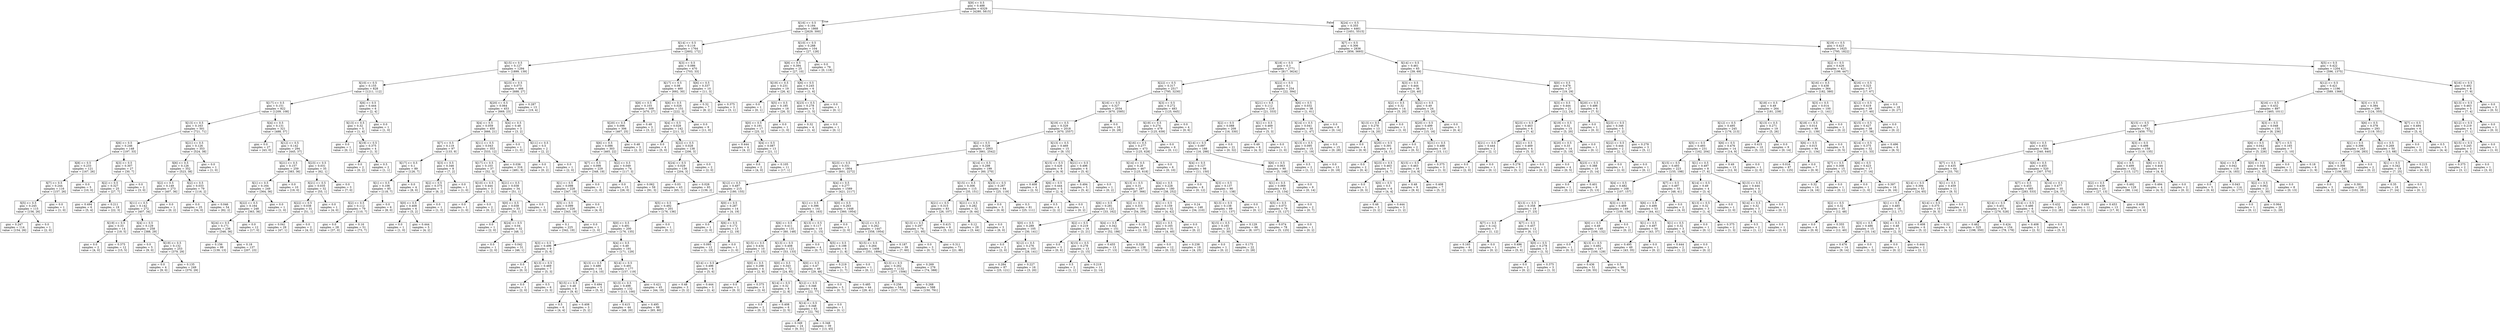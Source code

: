 digraph Tree {
node [shape=box] ;
0 [label="X[9] <= 0.5\ngini = 0.488\nsamples = 6329\nvalue = [4280, 5815]"] ;
1 [label="X[16] <= 0.5\ngini = 0.184\nsamples = 1868\nvalue = [2629, 300]"] ;
0 -> 1 [labeldistance=2.5, labelangle=45, headlabel="True"] ;
2 [label="X[14] <= 0.5\ngini = 0.116\nsamples = 1764\nvalue = [2602, 172]"] ;
1 -> 2 ;
3 [label="X[15] <= 0.5\ngini = 0.127\nsamples = 1294\nvalue = [1899, 139]"] ;
2 -> 3 ;
4 [label="X[10] <= 0.5\ngini = 0.155\nsamples = 828\nvalue = [1211, 112]"] ;
3 -> 4 ;
5 [label="X[17] <= 0.5\ngini = 0.151\nsamples = 822\nvalue = [1209, 108]"] ;
4 -> 5 ;
6 [label="X[13] <= 0.5\ngini = 0.163\nsamples = 501\nvalue = [721, 71]"] ;
5 -> 6 ;
7 [label="X[6] <= 0.5\ngini = 0.246\nsamples = 148\nvalue = [197, 33]"] ;
6 -> 7 ;
8 [label="X[8] <= 0.5\ngini = 0.233\nsamples = 121\nvalue = [167, 26]"] ;
7 -> 8 ;
9 [label="X[7] <= 0.5\ngini = 0.244\nsamples = 116\nvalue = [157, 26]"] ;
8 -> 9 ;
10 [label="X[5] <= 0.5\ngini = 0.245\nsamples = 115\nvalue = [156, 26]"] ;
9 -> 10 ;
11 [label="gini = 0.247\nsamples = 114\nvalue = [154, 26]"] ;
10 -> 11 ;
12 [label="gini = 0.0\nsamples = 1\nvalue = [2, 0]"] ;
10 -> 12 ;
13 [label="gini = 0.0\nsamples = 1\nvalue = [1, 0]"] ;
9 -> 13 ;
14 [label="gini = 0.0\nsamples = 5\nvalue = [10, 0]"] ;
8 -> 14 ;
15 [label="X[3] <= 0.5\ngini = 0.307\nsamples = 27\nvalue = [30, 7]"] ;
7 -> 15 ;
16 [label="X[2] <= 0.5\ngini = 0.327\nsamples = 25\nvalue = [27, 7]"] ;
15 -> 16 ;
17 [label="gini = 0.494\nsamples = 6\nvalue = [5, 4]"] ;
16 -> 17 ;
18 [label="gini = 0.211\nsamples = 19\nvalue = [22, 3]"] ;
16 -> 18 ;
19 [label="gini = 0.0\nsamples = 2\nvalue = [3, 0]"] ;
15 -> 19 ;
20 [label="X[21] <= 0.5\ngini = 0.126\nsamples = 353\nvalue = [524, 38]"] ;
6 -> 20 ;
21 [label="X[6] <= 0.5\ngini = 0.126\nsamples = 352\nvalue = [523, 38]"] ;
20 -> 21 ;
22 [label="X[2] <= 0.5\ngini = 0.149\nsamples = 273\nvalue = [407, 36]"] ;
21 -> 22 ;
23 [label="X[11] <= 0.5\ngini = 0.142\nsamples = 272\nvalue = [407, 34]"] ;
22 -> 23 ;
24 [label="X[19] <= 0.5\ngini = 0.33\nsamples = 14\nvalue = [19, 5]"] ;
23 -> 24 ;
25 [label="gini = 0.0\nsamples = 2\nvalue = [4, 0]"] ;
24 -> 25 ;
26 [label="gini = 0.375\nsamples = 12\nvalue = [15, 5]"] ;
24 -> 26 ;
27 [label="X[4] <= 0.5\ngini = 0.129\nsamples = 258\nvalue = [388, 29]"] ;
23 -> 27 ;
28 [label="gini = 0.0\nsamples = 5\nvalue = [9, 0]"] ;
27 -> 28 ;
29 [label="X[19] <= 0.5\ngini = 0.132\nsamples = 253\nvalue = [379, 29]"] ;
27 -> 29 ;
30 [label="gini = 0.0\nsamples = 4\nvalue = [9, 0]"] ;
29 -> 30 ;
31 [label="gini = 0.135\nsamples = 249\nvalue = [370, 29]"] ;
29 -> 31 ;
32 [label="gini = 0.0\nsamples = 1\nvalue = [0, 2]"] ;
22 -> 32 ;
33 [label="X[2] <= 0.5\ngini = 0.033\nsamples = 79\nvalue = [116, 2]"] ;
21 -> 33 ;
34 [label="gini = 0.0\nsamples = 25\nvalue = [34, 0]"] ;
33 -> 34 ;
35 [label="gini = 0.046\nsamples = 54\nvalue = [82, 2]"] ;
33 -> 35 ;
36 [label="gini = 0.0\nsamples = 1\nvalue = [1, 0]"] ;
20 -> 36 ;
37 [label="X[4] <= 0.5\ngini = 0.131\nsamples = 321\nvalue = [488, 37]"] ;
5 -> 37 ;
38 [label="gini = 0.0\nsamples = 27\nvalue = [43, 0]"] ;
37 -> 38 ;
39 [label="X[12] <= 0.5\ngini = 0.142\nsamples = 294\nvalue = [445, 37]"] ;
37 -> 39 ;
40 [label="X[21] <= 0.5\ngini = 0.157\nsamples = 259\nvalue = [383, 36]"] ;
39 -> 40 ;
41 [label="X[1] <= 0.5\ngini = 0.164\nsamples = 249\nvalue = [364, 36]"] ;
40 -> 41 ;
42 [label="X[22] <= 0.5\ngini = 0.164\nsamples = 248\nvalue = [363, 36]"] ;
41 -> 42 ;
43 [label="X[24] <= 0.5\ngini = 0.171\nsamples = 236\nvalue = [346, 36]"] ;
42 -> 43 ;
44 [label="gini = 0.156\nsamples = 99\nvalue = [139, 13]"] ;
43 -> 44 ;
45 [label="gini = 0.18\nsamples = 137\nvalue = [207, 23]"] ;
43 -> 45 ;
46 [label="gini = 0.0\nsamples = 12\nvalue = [17, 0]"] ;
42 -> 46 ;
47 [label="gini = 0.0\nsamples = 1\nvalue = [1, 0]"] ;
41 -> 47 ;
48 [label="gini = 0.0\nsamples = 10\nvalue = [19, 0]"] ;
40 -> 48 ;
49 [label="X[23] <= 0.5\ngini = 0.031\nsamples = 35\nvalue = [62, 1]"] ;
39 -> 49 ;
50 [label="X[21] <= 0.5\ngini = 0.035\nsamples = 32\nvalue = [55, 1]"] ;
49 -> 50 ;
51 [label="X[22] <= 0.5\ngini = 0.038\nsamples = 31\nvalue = [51, 1]"] ;
50 -> 51 ;
52 [label="gini = 0.041\nsamples = 29\nvalue = [47, 1]"] ;
51 -> 52 ;
53 [label="gini = 0.0\nsamples = 2\nvalue = [4, 0]"] ;
51 -> 53 ;
54 [label="gini = 0.0\nsamples = 1\nvalue = [4, 0]"] ;
50 -> 54 ;
55 [label="gini = 0.0\nsamples = 3\nvalue = [7, 0]"] ;
49 -> 55 ;
56 [label="X[6] <= 0.5\ngini = 0.444\nsamples = 6\nvalue = [2, 4]"] ;
4 -> 56 ;
57 [label="X[13] <= 0.5\ngini = 0.32\nsamples = 5\nvalue = [1, 4]"] ;
56 -> 57 ;
58 [label="gini = 0.0\nsamples = 1\nvalue = [0, 1]"] ;
57 -> 58 ;
59 [label="X[19] <= 0.5\ngini = 0.375\nsamples = 4\nvalue = [1, 3]"] ;
57 -> 59 ;
60 [label="gini = 0.0\nsamples = 2\nvalue = [0, 2]"] ;
59 -> 60 ;
61 [label="gini = 0.5\nsamples = 2\nvalue = [1, 1]"] ;
59 -> 61 ;
62 [label="gini = 0.0\nsamples = 1\nvalue = [1, 0]"] ;
56 -> 62 ;
63 [label="X[23] <= 0.5\ngini = 0.073\nsamples = 466\nvalue = [688, 27]"] ;
3 -> 63 ;
64 [label="X[20] <= 0.5\ngini = 0.064\nsamples = 453\nvalue = [669, 23]"] ;
63 -> 64 ;
65 [label="X[4] <= 0.5\ngini = 0.059\nsamples = 450\nvalue = [666, 21]"] ;
64 -> 65 ;
66 [label="X[7] <= 0.5\ngini = 0.119\nsamples = 97\nvalue = [133, 9]"] ;
65 -> 66 ;
67 [label="X[17] <= 0.5\ngini = 0.1\nsamples = 89\nvalue = [126, 7]"] ;
66 -> 67 ;
68 [label="X[1] <= 0.5\ngini = 0.106\nsamples = 85\nvalue = [118, 7]"] ;
67 -> 68 ;
69 [label="X[2] <= 0.5\ngini = 0.112\nsamples = 79\nvalue = [110, 7]"] ;
68 -> 69 ;
70 [label="gini = 0.0\nsamples = 28\nvalue = [37, 0]"] ;
69 -> 70 ;
71 [label="gini = 0.16\nsamples = 51\nvalue = [73, 7]"] ;
69 -> 71 ;
72 [label="gini = 0.0\nsamples = 6\nvalue = [8, 0]"] ;
68 -> 72 ;
73 [label="gini = 0.0\nsamples = 4\nvalue = [8, 0]"] ;
67 -> 73 ;
74 [label="X[3] <= 0.5\ngini = 0.346\nsamples = 8\nvalue = [7, 2]"] ;
66 -> 74 ;
75 [label="X[2] <= 0.5\ngini = 0.375\nsamples = 7\nvalue = [6, 2]"] ;
74 -> 75 ;
76 [label="X[0] <= 0.5\ngini = 0.408\nsamples = 6\nvalue = [5, 2]"] ;
75 -> 76 ;
77 [label="gini = 0.0\nsamples = 1\nvalue = [1, 0]"] ;
76 -> 77 ;
78 [label="gini = 0.444\nsamples = 5\nvalue = [4, 2]"] ;
76 -> 78 ;
79 [label="gini = 0.0\nsamples = 1\nvalue = [1, 0]"] ;
75 -> 79 ;
80 [label="gini = 0.0\nsamples = 1\nvalue = [1, 0]"] ;
74 -> 80 ;
81 [label="X[11] <= 0.5\ngini = 0.043\nsamples = 353\nvalue = [533, 12]"] ;
65 -> 81 ;
82 [label="X[17] <= 0.5\ngini = 0.103\nsamples = 37\nvalue = [52, 3]"] ;
81 -> 82 ;
83 [label="X[10] <= 0.5\ngini = 0.444\nsamples = 3\nvalue = [1, 2]"] ;
82 -> 83 ;
84 [label="gini = 0.0\nsamples = 1\nvalue = [1, 0]"] ;
83 -> 84 ;
85 [label="gini = 0.0\nsamples = 2\nvalue = [0, 2]"] ;
83 -> 85 ;
86 [label="X[21] <= 0.5\ngini = 0.038\nsamples = 34\nvalue = [51, 1]"] ;
82 -> 86 ;
87 [label="X[0] <= 0.5\ngini = 0.038\nsamples = 33\nvalue = [50, 1]"] ;
86 -> 87 ;
88 [label="gini = 0.0\nsamples = 1\nvalue = [2, 0]"] ;
87 -> 88 ;
89 [label="X[24] <= 0.5\ngini = 0.04\nsamples = 32\nvalue = [48, 1]"] ;
87 -> 89 ;
90 [label="gini = 0.0\nsamples = 1\nvalue = [2, 0]"] ;
89 -> 90 ;
91 [label="gini = 0.042\nsamples = 31\nvalue = [46, 1]"] ;
89 -> 91 ;
92 [label="gini = 0.0\nsamples = 1\nvalue = [1, 0]"] ;
86 -> 92 ;
93 [label="gini = 0.036\nsamples = 316\nvalue = [481, 9]"] ;
81 -> 93 ;
94 [label="X[4] <= 0.5\ngini = 0.48\nsamples = 3\nvalue = [3, 2]"] ;
64 -> 94 ;
95 [label="gini = 0.0\nsamples = 1\nvalue = [1, 0]"] ;
94 -> 95 ;
96 [label="X[11] <= 0.5\ngini = 0.5\nsamples = 2\nvalue = [2, 2]"] ;
94 -> 96 ;
97 [label="gini = 0.0\nsamples = 1\nvalue = [0, 2]"] ;
96 -> 97 ;
98 [label="gini = 0.0\nsamples = 1\nvalue = [2, 0]"] ;
96 -> 98 ;
99 [label="gini = 0.287\nsamples = 13\nvalue = [19, 4]"] ;
63 -> 99 ;
100 [label="X[3] <= 0.5\ngini = 0.086\nsamples = 470\nvalue = [703, 33]"] ;
2 -> 100 ;
101 [label="X[17] <= 0.5\ngini = 0.08\nsamples = 460\nvalue = [692, 30]"] ;
100 -> 101 ;
102 [label="X[8] <= 0.5\ngini = 0.103\nsamples = 309\nvalue = [470, 27]"] ;
101 -> 102 ;
103 [label="X[20] <= 0.5\ngini = 0.096\nsamples = 306\nvalue = [467, 25]"] ;
102 -> 103 ;
104 [label="X[6] <= 0.5\ngini = 0.086\nsamples = 303\nvalue = [465, 22]"] ;
103 -> 104 ;
105 [label="X[7] <= 0.5\ngini = 0.098\nsamples = 229\nvalue = [348, 19]"] ;
104 -> 105 ;
106 [label="X[1] <= 0.5\ngini = 0.098\nsamples = 228\nvalue = [347, 19]"] ;
105 -> 106 ;
107 [label="X[5] <= 0.5\ngini = 0.099\nsamples = 226\nvalue = [343, 19]"] ;
106 -> 107 ;
108 [label="gini = 0.1\nsamples = 225\nvalue = [342, 19]"] ;
107 -> 108 ;
109 [label="gini = 0.0\nsamples = 1\nvalue = [1, 0]"] ;
107 -> 109 ;
110 [label="gini = 0.0\nsamples = 2\nvalue = [4, 0]"] ;
106 -> 110 ;
111 [label="gini = 0.0\nsamples = 1\nvalue = [1, 0]"] ;
105 -> 111 ;
112 [label="X[2] <= 0.5\ngini = 0.049\nsamples = 74\nvalue = [117, 3]"] ;
104 -> 112 ;
113 [label="gini = 0.0\nsamples = 15\nvalue = [26, 0]"] ;
112 -> 113 ;
114 [label="gini = 0.062\nsamples = 59\nvalue = [91, 3]"] ;
112 -> 114 ;
115 [label="gini = 0.48\nsamples = 3\nvalue = [2, 3]"] ;
103 -> 115 ;
116 [label="gini = 0.48\nsamples = 3\nvalue = [3, 2]"] ;
102 -> 116 ;
117 [label="X[6] <= 0.5\ngini = 0.026\nsamples = 151\nvalue = [222, 3]"] ;
101 -> 117 ;
118 [label="X[4] <= 0.5\ngini = 0.028\nsamples = 142\nvalue = [211, 3]"] ;
117 -> 118 ;
119 [label="gini = 0.0\nsamples = 4\nvalue = [5, 0]"] ;
118 -> 119 ;
120 [label="X[22] <= 0.5\ngini = 0.028\nsamples = 138\nvalue = [206, 3]"] ;
118 -> 120 ;
121 [label="X[24] <= 0.5\ngini = 0.029\nsamples = 136\nvalue = [204, 3]"] ;
120 -> 121 ;
122 [label="gini = 0.03\nsamples = 43\nvalue = [65, 1]"] ;
121 -> 122 ;
123 [label="gini = 0.028\nsamples = 93\nvalue = [139, 2]"] ;
121 -> 123 ;
124 [label="gini = 0.0\nsamples = 2\nvalue = [2, 0]"] ;
120 -> 124 ;
125 [label="gini = 0.0\nsamples = 9\nvalue = [11, 0]"] ;
117 -> 125 ;
126 [label="X[6] <= 0.5\ngini = 0.337\nsamples = 10\nvalue = [11, 3]"] ;
100 -> 126 ;
127 [label="gini = 0.32\nsamples = 7\nvalue = [8, 2]"] ;
126 -> 127 ;
128 [label="gini = 0.375\nsamples = 3\nvalue = [3, 1]"] ;
126 -> 128 ;
129 [label="X[10] <= 0.5\ngini = 0.288\nsamples = 104\nvalue = [27, 128]"] ;
1 -> 129 ;
130 [label="X[8] <= 0.5\ngini = 0.394\nsamples = 25\nvalue = [27, 10]"] ;
129 -> 130 ;
131 [label="X[19] <= 0.5\ngini = 0.231\nsamples = 19\nvalue = [26, 4]"] ;
130 -> 131 ;
132 [label="gini = 0.0\nsamples = 1\nvalue = [0, 1]"] ;
131 -> 132 ;
133 [label="X[5] <= 0.5\ngini = 0.185\nsamples = 18\nvalue = [26, 3]"] ;
131 -> 133 ;
134 [label="X[0] <= 0.5\ngini = 0.191\nsamples = 17\nvalue = [25, 3]"] ;
133 -> 134 ;
135 [label="gini = 0.444\nsamples = 4\nvalue = [4, 2]"] ;
134 -> 135 ;
136 [label="X[4] <= 0.5\ngini = 0.087\nsamples = 13\nvalue = [21, 1]"] ;
134 -> 136 ;
137 [label="gini = 0.0\nsamples = 2\nvalue = [4, 0]"] ;
136 -> 137 ;
138 [label="gini = 0.105\nsamples = 11\nvalue = [17, 1]"] ;
136 -> 138 ;
139 [label="gini = 0.0\nsamples = 1\nvalue = [1, 0]"] ;
133 -> 139 ;
140 [label="X[6] <= 0.5\ngini = 0.245\nsamples = 6\nvalue = [1, 6]"] ;
130 -> 140 ;
141 [label="X[23] <= 0.5\ngini = 0.278\nsamples = 5\nvalue = [1, 5]"] ;
140 -> 141 ;
142 [label="gini = 0.32\nsamples = 4\nvalue = [1, 4]"] ;
141 -> 142 ;
143 [label="gini = 0.0\nsamples = 1\nvalue = [0, 1]"] ;
141 -> 143 ;
144 [label="gini = 0.0\nsamples = 1\nvalue = [0, 1]"] ;
140 -> 144 ;
145 [label="gini = 0.0\nsamples = 79\nvalue = [0, 118]"] ;
129 -> 145 ;
146 [label="X[24] <= 0.5\ngini = 0.355\nsamples = 4461\nvalue = [1651, 5515]"] ;
0 -> 146 [labeldistance=2.5, labelangle=-45, headlabel="False"] ;
147 [label="X[7] <= 0.5\ngini = 0.306\nsamples = 2836\nvalue = [856, 3693]"] ;
146 -> 147 ;
148 [label="X[18] <= 0.5\ngini = 0.3\nsamples = 2771\nvalue = [817, 3624]"] ;
147 -> 148 ;
149 [label="X[22] <= 0.5\ngini = 0.317\nsamples = 2517\nvalue = [795, 3230]"] ;
148 -> 149 ;
150 [label="X[16] <= 0.5\ngini = 0.327\nsamples = 2034\nvalue = [670, 2585]"] ;
149 -> 150 ;
151 [label="X[19] <= 0.5\ngini = 0.329\nsamples = 2018\nvalue = [670, 2557]"] ;
150 -> 151 ;
152 [label="X[2] <= 0.5\ngini = 0.328\nsamples = 2003\nvalue = [661, 2542]"] ;
151 -> 152 ;
153 [label="X[23] <= 0.5\ngini = 0.331\nsamples = 1804\nvalue = [601, 2272]"] ;
152 -> 153 ;
154 [label="X[12] <= 0.5\ngini = 0.497\nsamples = 215\nvalue = [180, 155]"] ;
153 -> 154 ;
155 [label="X[5] <= 0.5\ngini = 0.492\nsamples = 201\nvalue = [176, 136]"] ;
154 -> 155 ;
156 [label="X[0] <= 0.5\ngini = 0.491\nsamples = 200\nvalue = [176, 135]"] ;
155 -> 156 ;
157 [label="X[3] <= 0.5\ngini = 0.496\nsamples = 9\nvalue = [5, 6]"] ;
156 -> 157 ;
158 [label="gini = 0.0\nsamples = 2\nvalue = [0, 3]"] ;
157 -> 158 ;
159 [label="X[13] <= 0.5\ngini = 0.469\nsamples = 7\nvalue = [5, 3]"] ;
157 -> 159 ;
160 [label="gini = 0.0\nsamples = 1\nvalue = [2, 0]"] ;
159 -> 160 ;
161 [label="gini = 0.5\nsamples = 6\nvalue = [3, 3]"] ;
159 -> 161 ;
162 [label="X[4] <= 0.5\ngini = 0.49\nsamples = 191\nvalue = [171, 129]"] ;
156 -> 162 ;
163 [label="X[13] <= 0.5\ngini = 0.486\nsamples = 14\nvalue = [14, 10]"] ;
162 -> 163 ;
164 [label="X[15] <= 0.5\ngini = 0.48\nsamples = 9\nvalue = [9, 6]"] ;
163 -> 164 ;
165 [label="gini = 0.5\nsamples = 6\nvalue = [4, 4]"] ;
164 -> 165 ;
166 [label="gini = 0.408\nsamples = 3\nvalue = [5, 2]"] ;
164 -> 166 ;
167 [label="gini = 0.494\nsamples = 5\nvalue = [5, 4]"] ;
163 -> 167 ;
168 [label="X[14] <= 0.5\ngini = 0.491\nsamples = 177\nvalue = [157, 119]"] ;
162 -> 168 ;
169 [label="X[13] <= 0.5\ngini = 0.498\nsamples = 132\nvalue = [113, 100]"] ;
168 -> 169 ;
170 [label="gini = 0.415\nsamples = 44\nvalue = [48, 20]"] ;
169 -> 170 ;
171 [label="gini = 0.495\nsamples = 88\nvalue = [65, 80]"] ;
169 -> 171 ;
172 [label="gini = 0.421\nsamples = 45\nvalue = [44, 19]"] ;
168 -> 172 ;
173 [label="gini = 0.0\nsamples = 1\nvalue = [0, 1]"] ;
155 -> 173 ;
174 [label="X[0] <= 0.5\ngini = 0.287\nsamples = 14\nvalue = [4, 19]"] ;
154 -> 174 ;
175 [label="gini = 0.0\nsamples = 1\nvalue = [2, 0]"] ;
174 -> 175 ;
176 [label="X[6] <= 0.5\ngini = 0.172\nsamples = 13\nvalue = [2, 19]"] ;
174 -> 176 ;
177 [label="gini = 0.095\nsamples = 12\nvalue = [1, 19]"] ;
176 -> 177 ;
178 [label="gini = 0.0\nsamples = 1\nvalue = [1, 0]"] ;
176 -> 178 ;
179 [label="X[4] <= 0.5\ngini = 0.277\nsamples = 1589\nvalue = [421, 2117]"] ;
153 -> 179 ;
180 [label="X[1] <= 0.5\ngini = 0.396\nsamples = 141\nvalue = [61, 163]"] ;
179 -> 180 ;
181 [label="X[6] <= 0.5\ngini = 0.411\nsamples = 131\nvalue = [60, 148]"] ;
180 -> 181 ;
182 [label="X[15] <= 0.5\ngini = 0.434\nsamples = 10\nvalue = [7, 15]"] ;
181 -> 182 ;
183 [label="X[14] <= 0.5\ngini = 0.496\nsamples = 6\nvalue = [5, 6]"] ;
182 -> 183 ;
184 [label="gini = 0.48\nsamples = 3\nvalue = [3, 2]"] ;
183 -> 184 ;
185 [label="gini = 0.444\nsamples = 3\nvalue = [2, 4]"] ;
183 -> 185 ;
186 [label="X[0] <= 0.5\ngini = 0.298\nsamples = 4\nvalue = [2, 9]"] ;
182 -> 186 ;
187 [label="gini = 0.0\nsamples = 1\nvalue = [0, 3]"] ;
186 -> 187 ;
188 [label="gini = 0.375\nsamples = 3\nvalue = [2, 6]"] ;
186 -> 188 ;
189 [label="X[13] <= 0.5\ngini = 0.408\nsamples = 121\nvalue = [53, 133]"] ;
181 -> 189 ;
190 [label="X[0] <= 0.5\ngini = 0.343\nsamples = 72\nvalue = [24, 85]"] ;
189 -> 190 ;
191 [label="X[14] <= 0.5\ngini = 0.32\nsamples = 8\nvalue = [2, 8]"] ;
190 -> 191 ;
192 [label="gini = 0.0\nsamples = 2\nvalue = [0, 3]"] ;
191 -> 192 ;
193 [label="gini = 0.408\nsamples = 6\nvalue = [2, 5]"] ;
191 -> 193 ;
194 [label="X[12] <= 0.5\ngini = 0.346\nsamples = 64\nvalue = [22, 77]"] ;
190 -> 194 ;
195 [label="X[14] <= 0.5\ngini = 0.348\nsamples = 63\nvalue = [22, 76]"] ;
194 -> 195 ;
196 [label="gini = 0.349\nsamples = 24\nvalue = [9, 31]"] ;
195 -> 196 ;
197 [label="gini = 0.348\nsamples = 39\nvalue = [13, 45]"] ;
195 -> 197 ;
198 [label="gini = 0.0\nsamples = 1\nvalue = [0, 1]"] ;
194 -> 198 ;
199 [label="X[0] <= 0.5\ngini = 0.47\nsamples = 49\nvalue = [29, 48]"] ;
189 -> 199 ;
200 [label="gini = 0.0\nsamples = 5\nvalue = [0, 7]"] ;
199 -> 200 ;
201 [label="gini = 0.485\nsamples = 44\nvalue = [29, 41]"] ;
199 -> 201 ;
202 [label="X[13] <= 0.5\ngini = 0.117\nsamples = 10\nvalue = [1, 15]"] ;
180 -> 202 ;
203 [label="gini = 0.0\nsamples = 4\nvalue = [0, 7]"] ;
202 -> 203 ;
204 [label="X[5] <= 0.5\ngini = 0.198\nsamples = 6\nvalue = [1, 8]"] ;
202 -> 204 ;
205 [label="gini = 0.219\nsamples = 5\nvalue = [1, 7]"] ;
204 -> 205 ;
206 [label="gini = 0.0\nsamples = 1\nvalue = [0, 1]"] ;
204 -> 206 ;
207 [label="X[0] <= 0.5\ngini = 0.263\nsamples = 1448\nvalue = [360, 1954]"] ;
179 -> 207 ;
208 [label="gini = 0.0\nsamples = 1\nvalue = [2, 0]"] ;
207 -> 208 ;
209 [label="X[12] <= 0.5\ngini = 0.262\nsamples = 1447\nvalue = [358, 1954]"] ;
207 -> 209 ;
210 [label="X[15] <= 0.5\ngini = 0.264\nsamples = 1408\nvalue = [351, 1894]"] ;
209 -> 210 ;
211 [label="X[13] <= 0.5\ngini = 0.262\nsamples = 1132\nvalue = [277, 1506]"] ;
210 -> 211 ;
212 [label="gini = 0.256\nsamples = 544\nvalue = [127, 715]"] ;
211 -> 212 ;
213 [label="gini = 0.268\nsamples = 588\nvalue = [150, 791]"] ;
211 -> 213 ;
214 [label="gini = 0.269\nsamples = 276\nvalue = [74, 388]"] ;
210 -> 214 ;
215 [label="gini = 0.187\nsamples = 39\nvalue = [7, 60]"] ;
209 -> 215 ;
216 [label="X[14] <= 0.5\ngini = 0.298\nsamples = 199\nvalue = [60, 270]"] ;
152 -> 216 ;
217 [label="X[15] <= 0.5\ngini = 0.306\nsamples = 115\nvalue = [35, 151]"] ;
216 -> 217 ;
218 [label="X[21] <= 0.5\ngini = 0.315\nsamples = 83\nvalue = [26, 107]"] ;
217 -> 218 ;
219 [label="X[13] <= 0.5\ngini = 0.297\nsamples = 74\nvalue = [21, 95]"] ;
218 -> 219 ;
220 [label="gini = 0.0\nsamples = 3\nvalue = [0, 7]"] ;
219 -> 220 ;
221 [label="gini = 0.311\nsamples = 71\nvalue = [21, 88]"] ;
219 -> 221 ;
222 [label="gini = 0.415\nsamples = 9\nvalue = [5, 12]"] ;
218 -> 222 ;
223 [label="X[21] <= 0.5\ngini = 0.282\nsamples = 32\nvalue = [9, 44]"] ;
217 -> 223 ;
224 [label="gini = 0.12\nsamples = 29\nvalue = [3, 44]"] ;
223 -> 224 ;
225 [label="gini = 0.0\nsamples = 3\nvalue = [6, 0]"] ;
223 -> 225 ;
226 [label="X[23] <= 0.5\ngini = 0.287\nsamples = 84\nvalue = [25, 119]"] ;
216 -> 226 ;
227 [label="gini = 0.0\nsamples = 3\nvalue = [0, 8]"] ;
226 -> 227 ;
228 [label="gini = 0.3\nsamples = 81\nvalue = [25, 111]"] ;
226 -> 228 ;
229 [label="X[13] <= 0.5\ngini = 0.469\nsamples = 15\nvalue = [9, 15]"] ;
151 -> 229 ;
230 [label="X[15] <= 0.5\ngini = 0.426\nsamples = 9\nvalue = [4, 9]"] ;
229 -> 230 ;
231 [label="gini = 0.408\nsamples = 4\nvalue = [2, 5]"] ;
230 -> 231 ;
232 [label="X[6] <= 0.5\ngini = 0.444\nsamples = 5\nvalue = [2, 4]"] ;
230 -> 232 ;
233 [label="gini = 0.5\nsamples = 4\nvalue = [2, 2]"] ;
232 -> 233 ;
234 [label="gini = 0.0\nsamples = 1\nvalue = [0, 2]"] ;
232 -> 234 ;
235 [label="X[21] <= 0.5\ngini = 0.496\nsamples = 6\nvalue = [5, 6]"] ;
229 -> 235 ;
236 [label="gini = 0.494\nsamples = 5\nvalue = [5, 4]"] ;
235 -> 236 ;
237 [label="gini = 0.0\nsamples = 1\nvalue = [0, 2]"] ;
235 -> 237 ;
238 [label="gini = 0.0\nsamples = 16\nvalue = [0, 28]"] ;
150 -> 238 ;
239 [label="X[3] <= 0.5\ngini = 0.272\nsamples = 483\nvalue = [125, 645]"] ;
149 -> 239 ;
240 [label="X[19] <= 0.5\ngini = 0.274\nsamples = 479\nvalue = [125, 639]"] ;
239 -> 240 ;
241 [label="X[16] <= 0.5\ngini = 0.277\nsamples = 473\nvalue = [125, 628]"] ;
240 -> 241 ;
242 [label="X[14] <= 0.5\ngini = 0.28\nsamples = 467\nvalue = [125, 618]"] ;
241 -> 242 ;
243 [label="X[13] <= 0.5\ngini = 0.31\nsamples = 287\nvalue = [87, 366]"] ;
242 -> 243 ;
244 [label="X[6] <= 0.5\ngini = 0.281\nsamples = 121\nvalue = [33, 162]"] ;
243 -> 244 ;
245 [label="X[0] <= 0.5\ngini = 0.289\nsamples = 105\nvalue = [30, 141]"] ;
244 -> 245 ;
246 [label="gini = 0.0\nsamples = 2\nvalue = [2, 0]"] ;
245 -> 246 ;
247 [label="X[12] <= 0.5\ngini = 0.276\nsamples = 103\nvalue = [28, 141]"] ;
245 -> 247 ;
248 [label="gini = 0.284\nsamples = 87\nvalue = [25, 121]"] ;
247 -> 248 ;
249 [label="gini = 0.227\nsamples = 16\nvalue = [3, 20]"] ;
247 -> 249 ;
250 [label="X[2] <= 0.5\ngini = 0.219\nsamples = 16\nvalue = [3, 21]"] ;
244 -> 250 ;
251 [label="gini = 0.0\nsamples = 3\nvalue = [0, 6]"] ;
250 -> 251 ;
252 [label="X[15] <= 0.5\ngini = 0.278\nsamples = 13\nvalue = [3, 15]"] ;
250 -> 252 ;
253 [label="gini = 0.5\nsamples = 2\nvalue = [1, 1]"] ;
252 -> 253 ;
254 [label="gini = 0.219\nsamples = 11\nvalue = [2, 14]"] ;
252 -> 254 ;
255 [label="X[2] <= 0.5\ngini = 0.331\nsamples = 166\nvalue = [54, 204]"] ;
243 -> 255 ;
256 [label="X[4] <= 0.5\ngini = 0.342\nsamples = 151\nvalue = [52, 186]"] ;
255 -> 256 ;
257 [label="gini = 0.455\nsamples = 13\nvalue = [7, 13]"] ;
256 -> 257 ;
258 [label="gini = 0.328\nsamples = 138\nvalue = [45, 173]"] ;
256 -> 258 ;
259 [label="gini = 0.18\nsamples = 15\nvalue = [2, 18]"] ;
255 -> 259 ;
260 [label="X[4] <= 0.5\ngini = 0.228\nsamples = 180\nvalue = [38, 252]"] ;
242 -> 260 ;
261 [label="X[1] <= 0.5\ngini = 0.159\nsamples = 32\nvalue = [4, 42]"] ;
260 -> 261 ;
262 [label="X[2] <= 0.5\ngini = 0.165\nsamples = 31\nvalue = [4, 40]"] ;
261 -> 262 ;
263 [label="gini = 0.0\nsamples = 12\nvalue = [0, 15]"] ;
262 -> 263 ;
264 [label="gini = 0.238\nsamples = 19\nvalue = [4, 25]"] ;
262 -> 264 ;
265 [label="gini = 0.0\nsamples = 1\nvalue = [0, 2]"] ;
261 -> 265 ;
266 [label="gini = 0.24\nsamples = 148\nvalue = [34, 210]"] ;
260 -> 266 ;
267 [label="gini = 0.0\nsamples = 6\nvalue = [0, 10]"] ;
241 -> 267 ;
268 [label="gini = 0.0\nsamples = 6\nvalue = [0, 11]"] ;
240 -> 268 ;
269 [label="gini = 0.0\nsamples = 4\nvalue = [0, 6]"] ;
239 -> 269 ;
270 [label="X[22] <= 0.5\ngini = 0.1\nsamples = 254\nvalue = [22, 394]"] ;
148 -> 270 ;
271 [label="X[21] <= 0.5\ngini = 0.112\nsamples = 216\nvalue = [21, 333]"] ;
270 -> 271 ;
272 [label="X[2] <= 0.5\ngini = 0.088\nsamples = 209\nvalue = [16, 330]"] ;
271 -> 272 ;
273 [label="X[14] <= 0.5\ngini = 0.097\nsamples = 188\nvalue = [16, 298]"] ;
272 -> 273 ;
274 [label="X[4] <= 0.5\ngini = 0.127\nsamples = 98\nvalue = [11, 150]"] ;
273 -> 274 ;
275 [label="gini = 0.0\nsamples = 8\nvalue = [0, 12]"] ;
274 -> 275 ;
276 [label="X[3] <= 0.5\ngini = 0.137\nsamples = 90\nvalue = [11, 138]"] ;
274 -> 276 ;
277 [label="X[13] <= 0.5\ngini = 0.138\nsamples = 89\nvalue = [11, 137]"] ;
276 -> 277 ;
278 [label="X[15] <= 0.5\ngini = 0.165\nsamples = 23\nvalue = [3, 30]"] ;
277 -> 278 ;
279 [label="gini = 0.0\nsamples = 1\nvalue = [0, 2]"] ;
278 -> 279 ;
280 [label="gini = 0.175\nsamples = 22\nvalue = [3, 28]"] ;
278 -> 280 ;
281 [label="gini = 0.129\nsamples = 66\nvalue = [8, 107]"] ;
277 -> 281 ;
282 [label="gini = 0.0\nsamples = 1\nvalue = [0, 1]"] ;
276 -> 282 ;
283 [label="X[6] <= 0.5\ngini = 0.063\nsamples = 90\nvalue = [5, 148]"] ;
273 -> 283 ;
284 [label="X[1] <= 0.5\ngini = 0.069\nsamples = 81\nvalue = [5, 134]"] ;
283 -> 284 ;
285 [label="X[5] <= 0.5\ngini = 0.073\nsamples = 79\nvalue = [5, 127]"] ;
284 -> 285 ;
286 [label="gini = 0.074\nsamples = 78\nvalue = [5, 125]"] ;
285 -> 286 ;
287 [label="gini = 0.0\nsamples = 1\nvalue = [0, 2]"] ;
285 -> 287 ;
288 [label="gini = 0.0\nsamples = 2\nvalue = [0, 7]"] ;
284 -> 288 ;
289 [label="gini = 0.0\nsamples = 9\nvalue = [0, 14]"] ;
283 -> 289 ;
290 [label="gini = 0.0\nsamples = 21\nvalue = [0, 32]"] ;
272 -> 290 ;
291 [label="X[1] <= 0.5\ngini = 0.469\nsamples = 7\nvalue = [5, 3]"] ;
271 -> 291 ;
292 [label="gini = 0.49\nsamples = 6\nvalue = [4, 3]"] ;
291 -> 292 ;
293 [label="gini = 0.0\nsamples = 1\nvalue = [1, 0]"] ;
291 -> 293 ;
294 [label="X[6] <= 0.5\ngini = 0.032\nsamples = 38\nvalue = [1, 61]"] ;
270 -> 294 ;
295 [label="X[14] <= 0.5\ngini = 0.041\nsamples = 30\nvalue = [1, 47]"] ;
294 -> 295 ;
296 [label="X[13] <= 0.5\ngini = 0.095\nsamples = 15\nvalue = [1, 19]"] ;
295 -> 296 ;
297 [label="gini = 0.5\nsamples = 2\nvalue = [1, 1]"] ;
296 -> 297 ;
298 [label="gini = 0.0\nsamples = 13\nvalue = [0, 18]"] ;
296 -> 298 ;
299 [label="gini = 0.0\nsamples = 15\nvalue = [0, 28]"] ;
295 -> 299 ;
300 [label="gini = 0.0\nsamples = 8\nvalue = [0, 14]"] ;
294 -> 300 ;
301 [label="X[14] <= 0.5\ngini = 0.461\nsamples = 65\nvalue = [39, 69]"] ;
147 -> 301 ;
302 [label="X[3] <= 0.5\ngini = 0.444\nsamples = 38\nvalue = [20, 40]"] ;
301 -> 302 ;
303 [label="X[2] <= 0.5\ngini = 0.32\nsamples = 14\nvalue = [5, 20]"] ;
302 -> 303 ;
304 [label="X[13] <= 0.5\ngini = 0.278\nsamples = 13\nvalue = [4, 20]"] ;
303 -> 304 ;
305 [label="gini = 0.0\nsamples = 4\nvalue = [0, 9]"] ;
304 -> 305 ;
306 [label="X[20] <= 0.5\ngini = 0.391\nsamples = 9\nvalue = [4, 11]"] ;
304 -> 306 ;
307 [label="gini = 0.0\nsamples = 2\nvalue = [0, 4]"] ;
306 -> 307 ;
308 [label="X[23] <= 0.5\ngini = 0.463\nsamples = 7\nvalue = [4, 7]"] ;
306 -> 308 ;
309 [label="gini = 0.0\nsamples = 1\nvalue = [0, 3]"] ;
308 -> 309 ;
310 [label="X[0] <= 0.5\ngini = 0.5\nsamples = 6\nvalue = [4, 4]"] ;
308 -> 310 ;
311 [label="gini = 0.48\nsamples = 3\nvalue = [3, 2]"] ;
310 -> 311 ;
312 [label="gini = 0.444\nsamples = 3\nvalue = [1, 2]"] ;
310 -> 312 ;
313 [label="gini = 0.0\nsamples = 1\nvalue = [1, 0]"] ;
303 -> 313 ;
314 [label="X[22] <= 0.5\ngini = 0.49\nsamples = 24\nvalue = [15, 20]"] ;
302 -> 314 ;
315 [label="X[20] <= 0.5\ngini = 0.499\nsamples = 21\nvalue = [15, 16]"] ;
314 -> 315 ;
316 [label="gini = 0.0\nsamples = 2\nvalue = [0, 5]"] ;
315 -> 316 ;
317 [label="X[21] <= 0.5\ngini = 0.488\nsamples = 19\nvalue = [15, 11]"] ;
315 -> 317 ;
318 [label="X[15] <= 0.5\ngini = 0.463\nsamples = 16\nvalue = [14, 8]"] ;
317 -> 318 ;
319 [label="gini = 0.48\nsamples = 9\nvalue = [9, 6]"] ;
318 -> 319 ;
320 [label="gini = 0.408\nsamples = 7\nvalue = [5, 2]"] ;
318 -> 320 ;
321 [label="gini = 0.375\nsamples = 3\nvalue = [1, 3]"] ;
317 -> 321 ;
322 [label="gini = 0.0\nsamples = 3\nvalue = [0, 4]"] ;
314 -> 322 ;
323 [label="X[0] <= 0.5\ngini = 0.478\nsamples = 27\nvalue = [19, 29]"] ;
301 -> 323 ;
324 [label="X[3] <= 0.5\ngini = 0.444\nsamples = 21\nvalue = [12, 24]"] ;
323 -> 324 ;
325 [label="X[23] <= 0.5\ngini = 0.463\nsamples = 6\nvalue = [7, 4]"] ;
324 -> 325 ;
326 [label="X[21] <= 0.5\ngini = 0.444\nsamples = 2\nvalue = [2, 1]"] ;
325 -> 326 ;
327 [label="gini = 0.0\nsamples = 1\nvalue = [2, 0]"] ;
326 -> 327 ;
328 [label="gini = 0.0\nsamples = 1\nvalue = [0, 1]"] ;
326 -> 328 ;
329 [label="X[2] <= 0.5\ngini = 0.469\nsamples = 4\nvalue = [5, 3]"] ;
325 -> 329 ;
330 [label="gini = 0.278\nsamples = 3\nvalue = [5, 1]"] ;
329 -> 330 ;
331 [label="gini = 0.0\nsamples = 1\nvalue = [0, 2]"] ;
329 -> 331 ;
332 [label="X[19] <= 0.5\ngini = 0.32\nsamples = 15\nvalue = [5, 20]"] ;
324 -> 332 ;
333 [label="X[20] <= 0.5\ngini = 0.33\nsamples = 14\nvalue = [5, 19]"] ;
332 -> 333 ;
334 [label="gini = 0.0\nsamples = 4\nvalue = [0, 5]"] ;
333 -> 334 ;
335 [label="X[23] <= 0.5\ngini = 0.388\nsamples = 10\nvalue = [5, 14]"] ;
333 -> 335 ;
336 [label="gini = 0.0\nsamples = 1\nvalue = [0, 1]"] ;
335 -> 336 ;
337 [label="gini = 0.401\nsamples = 9\nvalue = [5, 13]"] ;
335 -> 337 ;
338 [label="gini = 0.0\nsamples = 1\nvalue = [0, 1]"] ;
332 -> 338 ;
339 [label="X[20] <= 0.5\ngini = 0.486\nsamples = 6\nvalue = [7, 5]"] ;
323 -> 339 ;
340 [label="gini = 0.0\nsamples = 1\nvalue = [0, 3]"] ;
339 -> 340 ;
341 [label="X[23] <= 0.5\ngini = 0.346\nsamples = 5\nvalue = [7, 2]"] ;
339 -> 341 ;
342 [label="X[22] <= 0.5\ngini = 0.444\nsamples = 2\nvalue = [2, 1]"] ;
341 -> 342 ;
343 [label="gini = 0.0\nsamples = 1\nvalue = [2, 0]"] ;
342 -> 343 ;
344 [label="gini = 0.0\nsamples = 1\nvalue = [0, 1]"] ;
342 -> 344 ;
345 [label="gini = 0.278\nsamples = 3\nvalue = [5, 1]"] ;
341 -> 345 ;
346 [label="X[19] <= 0.5\ngini = 0.423\nsamples = 1625\nvalue = [795, 1822]"] ;
146 -> 346 ;
347 [label="X[2] <= 0.5\ngini = 0.426\nsamples = 421\nvalue = [199, 447]"] ;
346 -> 347 ;
348 [label="X[16] <= 0.5\ngini = 0.438\nsamples = 364\nvalue = [182, 380]"] ;
347 -> 348 ;
349 [label="X[18] <= 0.5\ngini = 0.49\nsamples = 264\nvalue = [181, 239]"] ;
348 -> 349 ;
350 [label="X[12] <= 0.5\ngini = 0.495\nsamples = 245\nvalue = [176, 213]"] ;
349 -> 350 ;
351 [label="X[5] <= 0.5\ngini = 0.493\nsamples = 231\nvalue = [162, 204]"] ;
350 -> 351 ;
352 [label="X[15] <= 0.5\ngini = 0.493\nsamples = 223\nvalue = [155, 198]"] ;
351 -> 352 ;
353 [label="X[4] <= 0.5\ngini = 0.482\nsamples = 168\nvalue = [107, 157]"] ;
352 -> 353 ;
354 [label="X[13] <= 0.5\ngini = 0.358\nsamples = 19\nvalue = [7, 23]"] ;
353 -> 354 ;
355 [label="X[7] <= 0.5\ngini = 0.142\nsamples = 7\nvalue = [1, 12]"] ;
354 -> 355 ;
356 [label="gini = 0.165\nsamples = 6\nvalue = [1, 10]"] ;
355 -> 356 ;
357 [label="gini = 0.0\nsamples = 1\nvalue = [0, 2]"] ;
355 -> 357 ;
358 [label="X[7] <= 0.5\ngini = 0.457\nsamples = 12\nvalue = [6, 11]"] ;
354 -> 358 ;
359 [label="gini = 0.496\nsamples = 7\nvalue = [5, 6]"] ;
358 -> 359 ;
360 [label="X[0] <= 0.5\ngini = 0.278\nsamples = 5\nvalue = [1, 5]"] ;
358 -> 360 ;
361 [label="gini = 0.0\nsamples = 2\nvalue = [0, 2]"] ;
360 -> 361 ;
362 [label="gini = 0.375\nsamples = 3\nvalue = [1, 3]"] ;
360 -> 362 ;
363 [label="X[3] <= 0.5\ngini = 0.489\nsamples = 149\nvalue = [100, 134]"] ;
353 -> 363 ;
364 [label="X[0] <= 0.5\ngini = 0.49\nsamples = 148\nvalue = [100, 132]"] ;
363 -> 364 ;
365 [label="gini = 0.0\nsamples = 1\nvalue = [0, 3]"] ;
364 -> 365 ;
366 [label="X[13] <= 0.5\ngini = 0.492\nsamples = 147\nvalue = [100, 129]"] ;
364 -> 366 ;
367 [label="gini = 0.436\nsamples = 51\nvalue = [26, 55]"] ;
366 -> 367 ;
368 [label="gini = 0.5\nsamples = 96\nvalue = [74, 74]"] ;
366 -> 368 ;
369 [label="gini = 0.0\nsamples = 1\nvalue = [0, 2]"] ;
363 -> 369 ;
370 [label="X[7] <= 0.5\ngini = 0.497\nsamples = 55\nvalue = [48, 41]"] ;
352 -> 370 ;
371 [label="X[6] <= 0.5\ngini = 0.499\nsamples = 53\nvalue = [44, 41]"] ;
370 -> 371 ;
372 [label="X[1] <= 0.5\ngini = 0.497\nsamples = 50\nvalue = [43, 37]"] ;
371 -> 372 ;
373 [label="gini = 0.495\nsamples = 49\nvalue = [43, 35]"] ;
372 -> 373 ;
374 [label="gini = 0.0\nsamples = 1\nvalue = [0, 2]"] ;
372 -> 374 ;
375 [label="X[1] <= 0.5\ngini = 0.32\nsamples = 3\nvalue = [1, 4]"] ;
371 -> 375 ;
376 [label="gini = 0.444\nsamples = 2\nvalue = [1, 2]"] ;
375 -> 376 ;
377 [label="gini = 0.0\nsamples = 1\nvalue = [0, 2]"] ;
375 -> 377 ;
378 [label="gini = 0.0\nsamples = 2\nvalue = [4, 0]"] ;
370 -> 378 ;
379 [label="X[1] <= 0.5\ngini = 0.497\nsamples = 8\nvalue = [7, 6]"] ;
351 -> 379 ;
380 [label="X[14] <= 0.5\ngini = 0.49\nsamples = 4\nvalue = [3, 4]"] ;
379 -> 380 ;
381 [label="X[13] <= 0.5\ngini = 0.32\nsamples = 3\nvalue = [1, 4]"] ;
380 -> 381 ;
382 [label="gini = 0.0\nsamples = 1\nvalue = [0, 1]"] ;
381 -> 382 ;
383 [label="gini = 0.375\nsamples = 2\nvalue = [1, 3]"] ;
381 -> 383 ;
384 [label="gini = 0.0\nsamples = 1\nvalue = [2, 0]"] ;
380 -> 384 ;
385 [label="X[13] <= 0.5\ngini = 0.444\nsamples = 4\nvalue = [4, 2]"] ;
379 -> 385 ;
386 [label="X[14] <= 0.5\ngini = 0.32\nsamples = 3\nvalue = [4, 1]"] ;
385 -> 386 ;
387 [label="gini = 0.5\nsamples = 2\nvalue = [1, 1]"] ;
386 -> 387 ;
388 [label="gini = 0.0\nsamples = 1\nvalue = [3, 0]"] ;
386 -> 388 ;
389 [label="gini = 0.0\nsamples = 1\nvalue = [0, 1]"] ;
385 -> 389 ;
390 [label="X[6] <= 0.5\ngini = 0.476\nsamples = 14\nvalue = [14, 9]"] ;
350 -> 390 ;
391 [label="gini = 0.49\nsamples = 13\nvalue = [12, 9]"] ;
390 -> 391 ;
392 [label="gini = 0.0\nsamples = 1\nvalue = [2, 0]"] ;
390 -> 392 ;
393 [label="X[13] <= 0.5\ngini = 0.271\nsamples = 19\nvalue = [5, 26]"] ;
349 -> 393 ;
394 [label="gini = 0.415\nsamples = 10\nvalue = [5, 12]"] ;
393 -> 394 ;
395 [label="gini = 0.0\nsamples = 9\nvalue = [0, 14]"] ;
393 -> 395 ;
396 [label="X[3] <= 0.5\ngini = 0.014\nsamples = 100\nvalue = [1, 141]"] ;
348 -> 396 ;
397 [label="X[18] <= 0.5\ngini = 0.014\nsamples = 99\nvalue = [1, 139]"] ;
396 -> 397 ;
398 [label="X[6] <= 0.5\ngini = 0.015\nsamples = 94\nvalue = [1, 134]"] ;
397 -> 398 ;
399 [label="gini = 0.016\nsamples = 87\nvalue = [1, 125]"] ;
398 -> 399 ;
400 [label="gini = 0.0\nsamples = 7\nvalue = [0, 9]"] ;
398 -> 400 ;
401 [label="gini = 0.0\nsamples = 5\nvalue = [0, 5]"] ;
397 -> 401 ;
402 [label="gini = 0.0\nsamples = 1\nvalue = [0, 2]"] ;
396 -> 402 ;
403 [label="X[16] <= 0.5\ngini = 0.323\nsamples = 57\nvalue = [17, 67]"] ;
347 -> 403 ;
404 [label="X[12] <= 0.5\ngini = 0.419\nsamples = 39\nvalue = [17, 40]"] ;
403 -> 404 ;
405 [label="X[15] <= 0.5\ngini = 0.427\nsamples = 38\nvalue = [17, 38]"] ;
404 -> 405 ;
406 [label="X[14] <= 0.5\ngini = 0.375\nsamples = 32\nvalue = [11, 33]"] ;
405 -> 406 ;
407 [label="X[7] <= 0.5\ngini = 0.308\nsamples = 15\nvalue = [4, 17]"] ;
406 -> 407 ;
408 [label="gini = 0.32\nsamples = 14\nvalue = [4, 16]"] ;
407 -> 408 ;
409 [label="gini = 0.0\nsamples = 1\nvalue = [0, 1]"] ;
407 -> 409 ;
410 [label="X[6] <= 0.5\ngini = 0.423\nsamples = 17\nvalue = [7, 16]"] ;
406 -> 410 ;
411 [label="gini = 0.0\nsamples = 1\nvalue = [1, 0]"] ;
410 -> 411 ;
412 [label="gini = 0.397\nsamples = 16\nvalue = [6, 16]"] ;
410 -> 412 ;
413 [label="gini = 0.496\nsamples = 6\nvalue = [6, 5]"] ;
405 -> 413 ;
414 [label="gini = 0.0\nsamples = 1\nvalue = [0, 2]"] ;
404 -> 414 ;
415 [label="gini = 0.0\nsamples = 18\nvalue = [0, 27]"] ;
403 -> 415 ;
416 [label="X[5] <= 0.5\ngini = 0.422\nsamples = 1204\nvalue = [596, 1375]"] ;
346 -> 416 ;
417 [label="X[12] <= 0.5\ngini = 0.421\nsamples = 1196\nvalue = [589, 1366]"] ;
416 -> 417 ;
418 [label="X[16] <= 0.5\ngini = 0.432\nsamples = 897\nvalue = [465, 1011]"] ;
417 -> 418 ;
419 [label="X[15] <= 0.5\ngini = 0.467\nsamples = 742\nvalue = [459, 775]"] ;
418 -> 419 ;
420 [label="X[0] <= 0.5\ngini = 0.453\nsamples = 584\nvalue = [340, 640]"] ;
419 -> 420 ;
421 [label="X[7] <= 0.5\ngini = 0.435\nsamples = 64\nvalue = [33, 70]"] ;
420 -> 421 ;
422 [label="X[14] <= 0.5\ngini = 0.394\nsamples = 53\nvalue = [24, 65]"] ;
421 -> 422 ;
423 [label="X[2] <= 0.5\ngini = 0.32\nsamples = 35\nvalue = [12, 48]"] ;
422 -> 423 ;
424 [label="gini = 0.0\nsamples = 4\nvalue = [0, 8]"] ;
423 -> 424 ;
425 [label="gini = 0.355\nsamples = 31\nvalue = [12, 40]"] ;
423 -> 425 ;
426 [label="X[1] <= 0.5\ngini = 0.485\nsamples = 18\nvalue = [12, 17]"] ;
422 -> 426 ;
427 [label="X[3] <= 0.5\ngini = 0.486\nsamples = 15\nvalue = [10, 14]"] ;
426 -> 427 ;
428 [label="gini = 0.476\nsamples = 14\nvalue = [9, 14]"] ;
427 -> 428 ;
429 [label="gini = 0.0\nsamples = 1\nvalue = [1, 0]"] ;
427 -> 429 ;
430 [label="X[6] <= 0.5\ngini = 0.48\nsamples = 3\nvalue = [2, 3]"] ;
426 -> 430 ;
431 [label="gini = 0.0\nsamples = 1\nvalue = [0, 2]"] ;
430 -> 431 ;
432 [label="gini = 0.444\nsamples = 2\nvalue = [2, 1]"] ;
430 -> 432 ;
433 [label="X[1] <= 0.5\ngini = 0.459\nsamples = 11\nvalue = [9, 5]"] ;
421 -> 433 ;
434 [label="X[14] <= 0.5\ngini = 0.375\nsamples = 10\nvalue = [9, 3]"] ;
433 -> 434 ;
435 [label="gini = 0.408\nsamples = 6\nvalue = [5, 2]"] ;
434 -> 435 ;
436 [label="gini = 0.32\nsamples = 4\nvalue = [4, 1]"] ;
434 -> 436 ;
437 [label="gini = 0.0\nsamples = 1\nvalue = [0, 2]"] ;
433 -> 437 ;
438 [label="X[6] <= 0.5\ngini = 0.455\nsamples = 520\nvalue = [307, 570]"] ;
420 -> 438 ;
439 [label="X[7] <= 0.5\ngini = 0.453\nsamples = 485\nvalue = [283, 533]"] ;
438 -> 439 ;
440 [label="X[14] <= 0.5\ngini = 0.451\nsamples = 479\nvalue = [276, 528]"] ;
439 -> 440 ;
441 [label="gini = 0.462\nsamples = 325\nvalue = [198, 350]"] ;
440 -> 441 ;
442 [label="gini = 0.424\nsamples = 154\nvalue = [78, 178]"] ;
440 -> 442 ;
443 [label="X[14] <= 0.5\ngini = 0.486\nsamples = 6\nvalue = [7, 5]"] ;
439 -> 443 ;
444 [label="gini = 0.408\nsamples = 3\nvalue = [2, 5]"] ;
443 -> 444 ;
445 [label="gini = 0.0\nsamples = 3\nvalue = [5, 0]"] ;
443 -> 445 ;
446 [label="X[14] <= 0.5\ngini = 0.477\nsamples = 35\nvalue = [24, 37]"] ;
438 -> 446 ;
447 [label="gini = 0.432\nsamples = 24\nvalue = [12, 26]"] ;
446 -> 447 ;
448 [label="gini = 0.499\nsamples = 11\nvalue = [12, 11]"] ;
446 -> 448 ;
449 [label="X[3] <= 0.5\ngini = 0.498\nsamples = 158\nvalue = [119, 135]"] ;
419 -> 449 ;
450 [label="X[4] <= 0.5\ngini = 0.499\nsamples = 152\nvalue = [115, 127]"] ;
449 -> 450 ;
451 [label="X[2] <= 0.5\ngini = 0.439\nsamples = 23\nvalue = [27, 13]"] ;
450 -> 451 ;
452 [label="gini = 0.453\nsamples = 13\nvalue = [17, 9]"] ;
451 -> 452 ;
453 [label="gini = 0.408\nsamples = 10\nvalue = [10, 4]"] ;
451 -> 453 ;
454 [label="gini = 0.492\nsamples = 129\nvalue = [88, 114]"] ;
450 -> 454 ;
455 [label="X[6] <= 0.5\ngini = 0.444\nsamples = 6\nvalue = [4, 8]"] ;
449 -> 455 ;
456 [label="gini = 0.494\nsamples = 4\nvalue = [4, 5]"] ;
455 -> 456 ;
457 [label="gini = 0.0\nsamples = 2\nvalue = [0, 3]"] ;
455 -> 457 ;
458 [label="X[3] <= 0.5\ngini = 0.048\nsamples = 155\nvalue = [6, 236]"] ;
418 -> 458 ;
459 [label="X[6] <= 0.5\ngini = 0.042\nsamples = 148\nvalue = [5, 226]"] ;
458 -> 459 ;
460 [label="X[4] <= 0.5\ngini = 0.042\nsamples = 119\nvalue = [4, 183]"] ;
459 -> 460 ;
461 [label="gini = 0.0\nsamples = 5\nvalue = [0, 6]"] ;
460 -> 461 ;
462 [label="gini = 0.043\nsamples = 114\nvalue = [4, 177]"] ;
460 -> 462 ;
463 [label="X[0] <= 0.5\ngini = 0.044\nsamples = 29\nvalue = [1, 43]"] ;
459 -> 463 ;
464 [label="X[2] <= 0.5\ngini = 0.062\nsamples = 21\nvalue = [1, 30]"] ;
463 -> 464 ;
465 [label="gini = 0.0\nsamples = 1\nvalue = [0, 1]"] ;
464 -> 465 ;
466 [label="gini = 0.064\nsamples = 20\nvalue = [1, 29]"] ;
464 -> 466 ;
467 [label="gini = 0.0\nsamples = 8\nvalue = [0, 13]"] ;
463 -> 467 ;
468 [label="X[7] <= 0.5\ngini = 0.165\nsamples = 7\nvalue = [1, 10]"] ;
458 -> 468 ;
469 [label="gini = 0.0\nsamples = 1\nvalue = [0, 1]"] ;
468 -> 469 ;
470 [label="gini = 0.18\nsamples = 6\nvalue = [1, 9]"] ;
468 -> 470 ;
471 [label="X[3] <= 0.5\ngini = 0.384\nsamples = 299\nvalue = [124, 355]"] ;
417 -> 471 ;
472 [label="X[6] <= 0.5\ngini = 0.378\nsamples = 293\nvalue = [119, 351]"] ;
471 -> 472 ;
473 [label="X[1] <= 0.5\ngini = 0.396\nsamples = 243\nvalue = [106, 283]"] ;
472 -> 473 ;
474 [label="X[4] <= 0.5\ngini = 0.398\nsamples = 241\nvalue = [106, 281]"] ;
473 -> 474 ;
475 [label="gini = 0.0\nsamples = 3\nvalue = [4, 0]"] ;
474 -> 475 ;
476 [label="gini = 0.391\nsamples = 238\nvalue = [102, 281]"] ;
474 -> 476 ;
477 [label="gini = 0.0\nsamples = 2\nvalue = [0, 2]"] ;
473 -> 477 ;
478 [label="X[2] <= 0.5\ngini = 0.269\nsamples = 50\nvalue = [13, 68]"] ;
472 -> 478 ;
479 [label="X[1] <= 0.5\ngini = 0.342\nsamples = 19\nvalue = [7, 25]"] ;
478 -> 479 ;
480 [label="gini = 0.35\nsamples = 18\nvalue = [7, 24]"] ;
479 -> 480 ;
481 [label="gini = 0.0\nsamples = 1\nvalue = [0, 1]"] ;
479 -> 481 ;
482 [label="gini = 0.215\nsamples = 31\nvalue = [6, 43]"] ;
478 -> 482 ;
483 [label="X[7] <= 0.5\ngini = 0.494\nsamples = 6\nvalue = [5, 4]"] ;
471 -> 483 ;
484 [label="gini = 0.0\nsamples = 1\nvalue = [1, 0]"] ;
483 -> 484 ;
485 [label="gini = 0.5\nsamples = 5\nvalue = [4, 4]"] ;
483 -> 485 ;
486 [label="X[16] <= 0.5\ngini = 0.492\nsamples = 8\nvalue = [7, 9]"] ;
416 -> 486 ;
487 [label="X[13] <= 0.5\ngini = 0.463\nsamples = 5\nvalue = [7, 4]"] ;
486 -> 487 ;
488 [label="X[12] <= 0.5\ngini = 0.219\nsamples = 4\nvalue = [7, 1]"] ;
487 -> 488 ;
489 [label="X[15] <= 0.5\ngini = 0.245\nsamples = 3\nvalue = [6, 1]"] ;
488 -> 489 ;
490 [label="gini = 0.375\nsamples = 2\nvalue = [3, 1]"] ;
489 -> 490 ;
491 [label="gini = 0.0\nsamples = 1\nvalue = [3, 0]"] ;
489 -> 491 ;
492 [label="gini = 0.0\nsamples = 1\nvalue = [1, 0]"] ;
488 -> 492 ;
493 [label="gini = 0.0\nsamples = 1\nvalue = [0, 3]"] ;
487 -> 493 ;
494 [label="gini = 0.0\nsamples = 3\nvalue = [0, 5]"] ;
486 -> 494 ;
}
